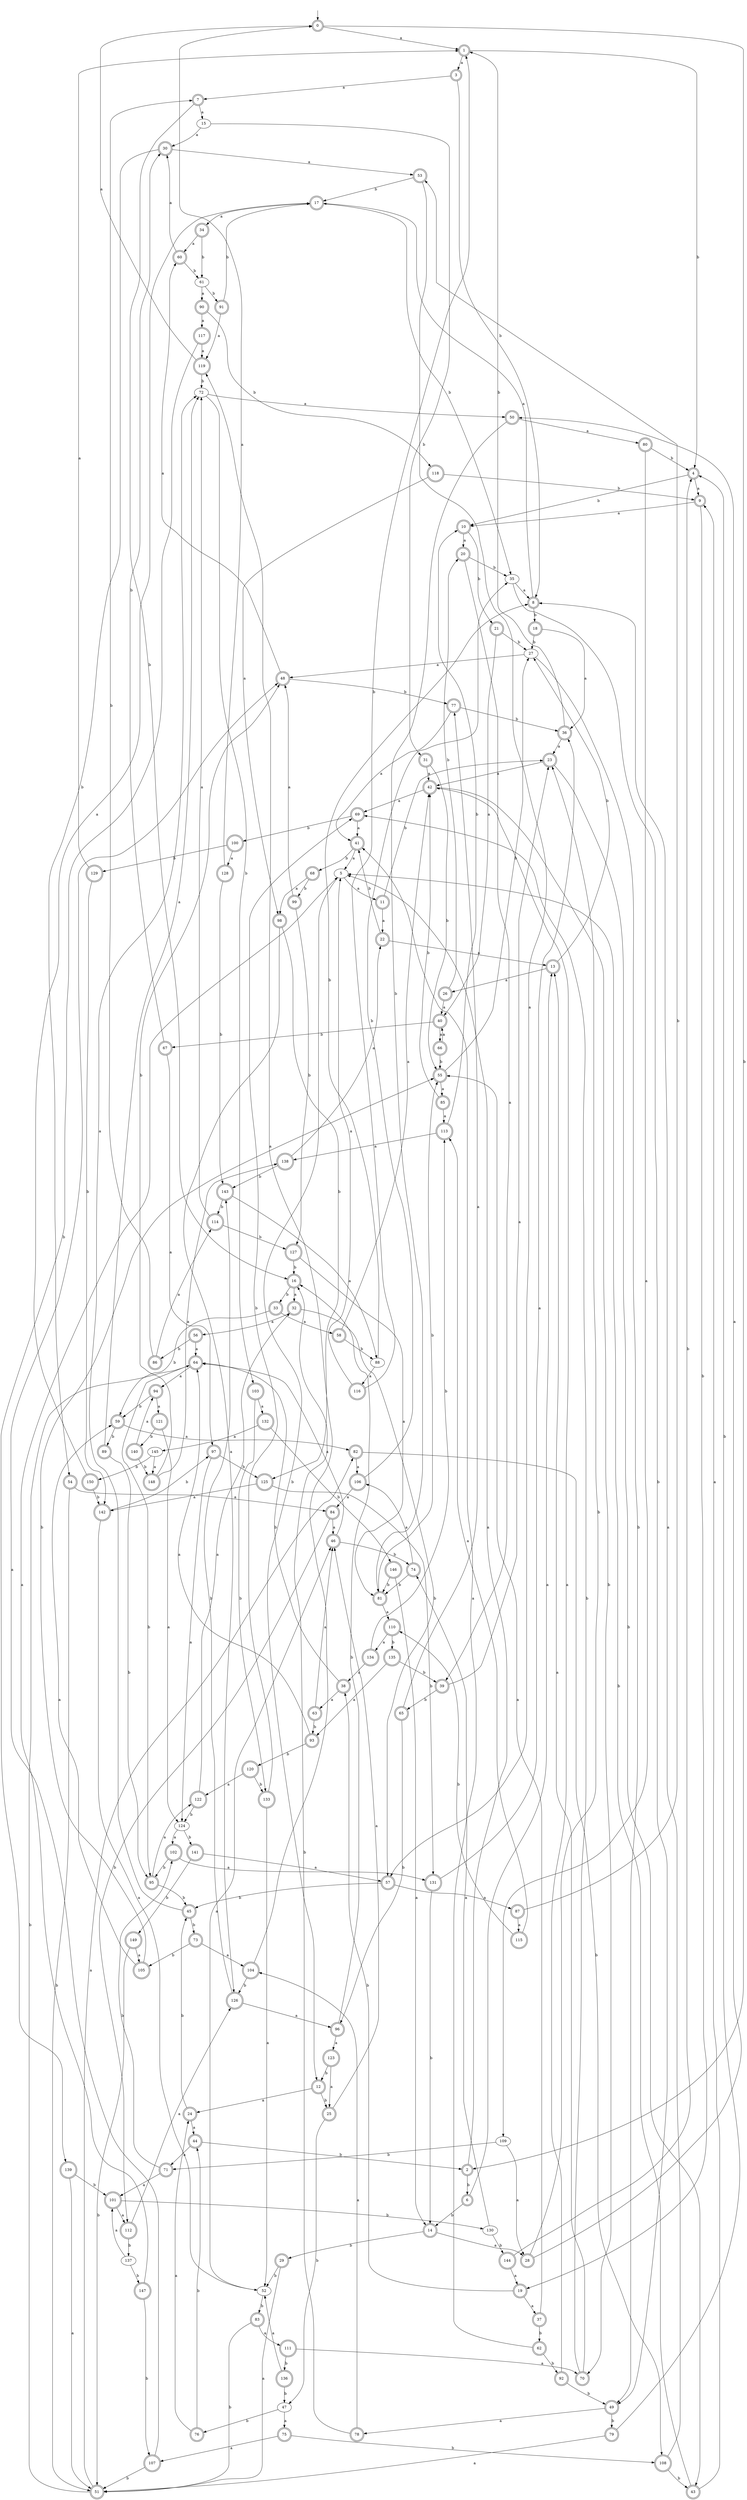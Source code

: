 digraph RandomDFA {
  __start0 [label="", shape=none];
  __start0 -> 0 [label=""];
  0 [shape=circle] [shape=doublecircle]
  0 -> 1 [label="a"]
  0 -> 2 [label="b"]
  1 [shape=doublecircle]
  1 -> 3 [label="a"]
  1 -> 4 [label="b"]
  2 [shape=doublecircle]
  2 -> 5 [label="a"]
  2 -> 6 [label="b"]
  3 [shape=doublecircle]
  3 -> 7 [label="a"]
  3 -> 8 [label="b"]
  4 [shape=doublecircle]
  4 -> 9 [label="a"]
  4 -> 10 [label="b"]
  5
  5 -> 11 [label="a"]
  5 -> 12 [label="b"]
  6 [shape=doublecircle]
  6 -> 13 [label="a"]
  6 -> 14 [label="b"]
  7 [shape=doublecircle]
  7 -> 15 [label="a"]
  7 -> 16 [label="b"]
  8 [shape=doublecircle]
  8 -> 17 [label="a"]
  8 -> 18 [label="b"]
  9 [shape=doublecircle]
  9 -> 10 [label="a"]
  9 -> 19 [label="b"]
  10 [shape=doublecircle]
  10 -> 20 [label="a"]
  10 -> 21 [label="b"]
  11 [shape=doublecircle]
  11 -> 22 [label="a"]
  11 -> 23 [label="b"]
  12 [shape=doublecircle]
  12 -> 24 [label="a"]
  12 -> 25 [label="b"]
  13 [shape=doublecircle]
  13 -> 26 [label="a"]
  13 -> 27 [label="b"]
  14 [shape=doublecircle]
  14 -> 28 [label="a"]
  14 -> 29 [label="b"]
  15
  15 -> 30 [label="a"]
  15 -> 31 [label="b"]
  16 [shape=doublecircle]
  16 -> 32 [label="a"]
  16 -> 33 [label="b"]
  17 [shape=doublecircle]
  17 -> 34 [label="a"]
  17 -> 35 [label="b"]
  18 [shape=doublecircle]
  18 -> 36 [label="a"]
  18 -> 27 [label="b"]
  19 [shape=doublecircle]
  19 -> 37 [label="a"]
  19 -> 38 [label="b"]
  20 [shape=doublecircle]
  20 -> 39 [label="a"]
  20 -> 35 [label="b"]
  21 [shape=doublecircle]
  21 -> 40 [label="a"]
  21 -> 27 [label="b"]
  22 [shape=doublecircle]
  22 -> 13 [label="a"]
  22 -> 41 [label="b"]
  23 [shape=doublecircle]
  23 -> 42 [label="a"]
  23 -> 43 [label="b"]
  24 [shape=doublecircle]
  24 -> 44 [label="a"]
  24 -> 45 [label="b"]
  25 [shape=doublecircle]
  25 -> 46 [label="a"]
  25 -> 47 [label="b"]
  26 [shape=doublecircle]
  26 -> 40 [label="a"]
  26 -> 20 [label="b"]
  27
  27 -> 48 [label="a"]
  27 -> 49 [label="b"]
  28 [shape=doublecircle]
  28 -> 50 [label="a"]
  28 -> 23 [label="b"]
  29 [shape=doublecircle]
  29 -> 51 [label="a"]
  29 -> 52 [label="b"]
  30 [shape=doublecircle]
  30 -> 53 [label="a"]
  30 -> 54 [label="b"]
  31 [shape=doublecircle]
  31 -> 42 [label="a"]
  31 -> 55 [label="b"]
  32 [shape=doublecircle]
  32 -> 56 [label="a"]
  32 -> 57 [label="b"]
  33 [shape=doublecircle]
  33 -> 58 [label="a"]
  33 -> 59 [label="b"]
  34 [shape=doublecircle]
  34 -> 60 [label="a"]
  34 -> 61 [label="b"]
  35
  35 -> 8 [label="a"]
  35 -> 49 [label="b"]
  36 [shape=doublecircle]
  36 -> 23 [label="a"]
  36 -> 1 [label="b"]
  37 [shape=doublecircle]
  37 -> 55 [label="a"]
  37 -> 62 [label="b"]
  38 [shape=doublecircle]
  38 -> 63 [label="a"]
  38 -> 64 [label="b"]
  39 [shape=doublecircle]
  39 -> 23 [label="a"]
  39 -> 65 [label="b"]
  40 [shape=doublecircle]
  40 -> 66 [label="a"]
  40 -> 67 [label="b"]
  41 [shape=doublecircle]
  41 -> 5 [label="a"]
  41 -> 68 [label="b"]
  42 [shape=doublecircle]
  42 -> 69 [label="a"]
  42 -> 70 [label="b"]
  43 [shape=doublecircle]
  43 -> 9 [label="a"]
  43 -> 5 [label="b"]
  44 [shape=doublecircle]
  44 -> 71 [label="a"]
  44 -> 2 [label="b"]
  45 [shape=doublecircle]
  45 -> 72 [label="a"]
  45 -> 73 [label="b"]
  46 [shape=doublecircle]
  46 -> 64 [label="a"]
  46 -> 74 [label="b"]
  47
  47 -> 75 [label="a"]
  47 -> 76 [label="b"]
  48 [shape=doublecircle]
  48 -> 60 [label="a"]
  48 -> 77 [label="b"]
  49 [shape=doublecircle]
  49 -> 78 [label="a"]
  49 -> 79 [label="b"]
  50 [shape=doublecircle]
  50 -> 80 [label="a"]
  50 -> 81 [label="b"]
  51 [shape=doublecircle]
  51 -> 82 [label="a"]
  51 -> 64 [label="b"]
  52
  52 -> 46 [label="a"]
  52 -> 83 [label="b"]
  53 [shape=doublecircle]
  53 -> 57 [label="a"]
  53 -> 17 [label="b"]
  54 [shape=doublecircle]
  54 -> 84 [label="a"]
  54 -> 51 [label="b"]
  55 [shape=doublecircle]
  55 -> 85 [label="a"]
  55 -> 27 [label="b"]
  56 [shape=doublecircle]
  56 -> 64 [label="a"]
  56 -> 86 [label="b"]
  57 [shape=doublecircle]
  57 -> 87 [label="a"]
  57 -> 45 [label="b"]
  58 [shape=doublecircle]
  58 -> 42 [label="a"]
  58 -> 88 [label="b"]
  59 [shape=doublecircle]
  59 -> 82 [label="a"]
  59 -> 89 [label="b"]
  60 [shape=doublecircle]
  60 -> 30 [label="a"]
  60 -> 61 [label="b"]
  61
  61 -> 90 [label="a"]
  61 -> 91 [label="b"]
  62 [shape=doublecircle]
  62 -> 41 [label="a"]
  62 -> 92 [label="b"]
  63 [shape=doublecircle]
  63 -> 46 [label="a"]
  63 -> 93 [label="b"]
  64 [shape=doublecircle]
  64 -> 94 [label="a"]
  64 -> 95 [label="b"]
  65 [shape=doublecircle]
  65 -> 77 [label="a"]
  65 -> 96 [label="b"]
  66 [shape=doublecircle]
  66 -> 40 [label="a"]
  66 -> 55 [label="b"]
  67 [shape=doublecircle]
  67 -> 97 [label="a"]
  67 -> 30 [label="b"]
  68 [shape=doublecircle]
  68 -> 98 [label="a"]
  68 -> 99 [label="b"]
  69 [shape=doublecircle]
  69 -> 41 [label="a"]
  69 -> 100 [label="b"]
  70 [shape=doublecircle]
  70 -> 13 [label="a"]
  70 -> 69 [label="b"]
  71 [shape=doublecircle]
  71 -> 101 [label="a"]
  71 -> 102 [label="b"]
  72
  72 -> 50 [label="a"]
  72 -> 103 [label="b"]
  73 [shape=doublecircle]
  73 -> 104 [label="a"]
  73 -> 105 [label="b"]
  74 [shape=doublecircle]
  74 -> 106 [label="a"]
  74 -> 81 [label="b"]
  75 [shape=doublecircle]
  75 -> 107 [label="a"]
  75 -> 108 [label="b"]
  76 [shape=doublecircle]
  76 -> 24 [label="a"]
  76 -> 44 [label="b"]
  77 [shape=doublecircle]
  77 -> 41 [label="a"]
  77 -> 36 [label="b"]
  78 [shape=doublecircle]
  78 -> 104 [label="a"]
  78 -> 16 [label="b"]
  79 [shape=doublecircle]
  79 -> 51 [label="a"]
  79 -> 4 [label="b"]
  80 [shape=doublecircle]
  80 -> 109 [label="a"]
  80 -> 4 [label="b"]
  81 [shape=doublecircle]
  81 -> 110 [label="a"]
  81 -> 55 [label="b"]
  82 [shape=doublecircle]
  82 -> 106 [label="a"]
  82 -> 108 [label="b"]
  83 [shape=doublecircle]
  83 -> 111 [label="a"]
  83 -> 51 [label="b"]
  84 [shape=doublecircle]
  84 -> 46 [label="a"]
  84 -> 112 [label="b"]
  85 [shape=doublecircle]
  85 -> 113 [label="a"]
  85 -> 42 [label="b"]
  86 [shape=doublecircle]
  86 -> 114 [label="a"]
  86 -> 7 [label="b"]
  87 [shape=doublecircle]
  87 -> 115 [label="a"]
  87 -> 53 [label="b"]
  88
  88 -> 116 [label="a"]
  88 -> 8 [label="b"]
  89 [shape=doublecircle]
  89 -> 72 [label="a"]
  89 -> 95 [label="b"]
  90 [shape=doublecircle]
  90 -> 117 [label="a"]
  90 -> 118 [label="b"]
  91 [shape=doublecircle]
  91 -> 119 [label="a"]
  91 -> 17 [label="b"]
  92 [shape=doublecircle]
  92 -> 42 [label="a"]
  92 -> 49 [label="b"]
  93 [shape=doublecircle]
  93 -> 64 [label="a"]
  93 -> 120 [label="b"]
  94 [shape=doublecircle]
  94 -> 121 [label="a"]
  94 -> 59 [label="b"]
  95 [shape=doublecircle]
  95 -> 122 [label="a"]
  95 -> 45 [label="b"]
  96 [shape=doublecircle]
  96 -> 123 [label="a"]
  96 -> 16 [label="b"]
  97 [shape=doublecircle]
  97 -> 124 [label="a"]
  97 -> 125 [label="b"]
  98 [shape=doublecircle]
  98 -> 126 [label="a"]
  98 -> 125 [label="b"]
  99 [shape=doublecircle]
  99 -> 48 [label="a"]
  99 -> 127 [label="b"]
  100 [shape=doublecircle]
  100 -> 128 [label="a"]
  100 -> 129 [label="b"]
  101 [shape=doublecircle]
  101 -> 112 [label="a"]
  101 -> 130 [label="b"]
  102 [shape=doublecircle]
  102 -> 131 [label="a"]
  102 -> 95 [label="b"]
  103 [shape=doublecircle]
  103 -> 132 [label="a"]
  103 -> 133 [label="b"]
  104 [shape=doublecircle]
  104 -> 119 [label="a"]
  104 -> 126 [label="b"]
  105 [shape=doublecircle]
  105 -> 59 [label="a"]
  105 -> 55 [label="b"]
  106 [shape=doublecircle]
  106 -> 84 [label="a"]
  106 -> 35 [label="b"]
  107 [shape=doublecircle]
  107 -> 48 [label="a"]
  107 -> 51 [label="b"]
  108 [shape=doublecircle]
  108 -> 8 [label="a"]
  108 -> 43 [label="b"]
  109
  109 -> 28 [label="a"]
  109 -> 71 [label="b"]
  110 [shape=doublecircle]
  110 -> 134 [label="a"]
  110 -> 135 [label="b"]
  111 [shape=doublecircle]
  111 -> 70 [label="a"]
  111 -> 136 [label="b"]
  112 [shape=doublecircle]
  112 -> 126 [label="a"]
  112 -> 137 [label="b"]
  113 [shape=doublecircle]
  113 -> 138 [label="a"]
  113 -> 10 [label="b"]
  114 [shape=doublecircle]
  114 -> 72 [label="a"]
  114 -> 127 [label="b"]
  115 [shape=doublecircle]
  115 -> 113 [label="a"]
  115 -> 110 [label="b"]
  116 [shape=doublecircle]
  116 -> 5 [label="a"]
  116 -> 1 [label="b"]
  117 [shape=doublecircle]
  117 -> 119 [label="a"]
  117 -> 139 [label="b"]
  118 [shape=doublecircle]
  118 -> 98 [label="a"]
  118 -> 9 [label="b"]
  119 [shape=doublecircle]
  119 -> 0 [label="a"]
  119 -> 72 [label="b"]
  120 [shape=doublecircle]
  120 -> 122 [label="a"]
  120 -> 133 [label="b"]
  121 [shape=doublecircle]
  121 -> 124 [label="a"]
  121 -> 140 [label="b"]
  122 [shape=doublecircle]
  122 -> 32 [label="a"]
  122 -> 124 [label="b"]
  123 [shape=doublecircle]
  123 -> 25 [label="a"]
  123 -> 12 [label="b"]
  124
  124 -> 102 [label="a"]
  124 -> 141 [label="b"]
  125 [shape=doublecircle]
  125 -> 142 [label="a"]
  125 -> 131 [label="b"]
  126 [shape=doublecircle]
  126 -> 96 [label="a"]
  126 -> 143 [label="b"]
  127 [shape=doublecircle]
  127 -> 81 [label="a"]
  127 -> 16 [label="b"]
  128 [shape=doublecircle]
  128 -> 0 [label="a"]
  128 -> 143 [label="b"]
  129 [shape=doublecircle]
  129 -> 1 [label="a"]
  129 -> 142 [label="b"]
  130
  130 -> 74 [label="a"]
  130 -> 144 [label="b"]
  131 [shape=doublecircle]
  131 -> 36 [label="a"]
  131 -> 14 [label="b"]
  132 [shape=doublecircle]
  132 -> 145 [label="a"]
  132 -> 146 [label="b"]
  133 [shape=doublecircle]
  133 -> 52 [label="a"]
  133 -> 69 [label="b"]
  134 [shape=doublecircle]
  134 -> 38 [label="a"]
  134 -> 113 [label="b"]
  135 [shape=doublecircle]
  135 -> 93 [label="a"]
  135 -> 39 [label="b"]
  136 [shape=doublecircle]
  136 -> 52 [label="a"]
  136 -> 47 [label="b"]
  137
  137 -> 101 [label="a"]
  137 -> 147 [label="b"]
  138 [shape=doublecircle]
  138 -> 22 [label="a"]
  138 -> 143 [label="b"]
  139 [shape=doublecircle]
  139 -> 51 [label="a"]
  139 -> 101 [label="b"]
  140 [shape=doublecircle]
  140 -> 94 [label="a"]
  140 -> 148 [label="b"]
  141 [shape=doublecircle]
  141 -> 57 [label="a"]
  141 -> 149 [label="b"]
  142 [shape=doublecircle]
  142 -> 52 [label="a"]
  142 -> 97 [label="b"]
  143 [shape=doublecircle]
  143 -> 88 [label="a"]
  143 -> 114 [label="b"]
  144 [shape=doublecircle]
  144 -> 19 [label="a"]
  144 -> 4 [label="b"]
  145
  145 -> 148 [label="a"]
  145 -> 150 [label="b"]
  146 [shape=doublecircle]
  146 -> 14 [label="a"]
  146 -> 81 [label="b"]
  147 [shape=doublecircle]
  147 -> 5 [label="a"]
  147 -> 107 [label="b"]
  148 [shape=doublecircle]
  148 -> 138 [label="a"]
  148 -> 48 [label="b"]
  149 [shape=doublecircle]
  149 -> 105 [label="a"]
  149 -> 51 [label="b"]
  150 [shape=doublecircle]
  150 -> 17 [label="a"]
  150 -> 142 [label="b"]
}
